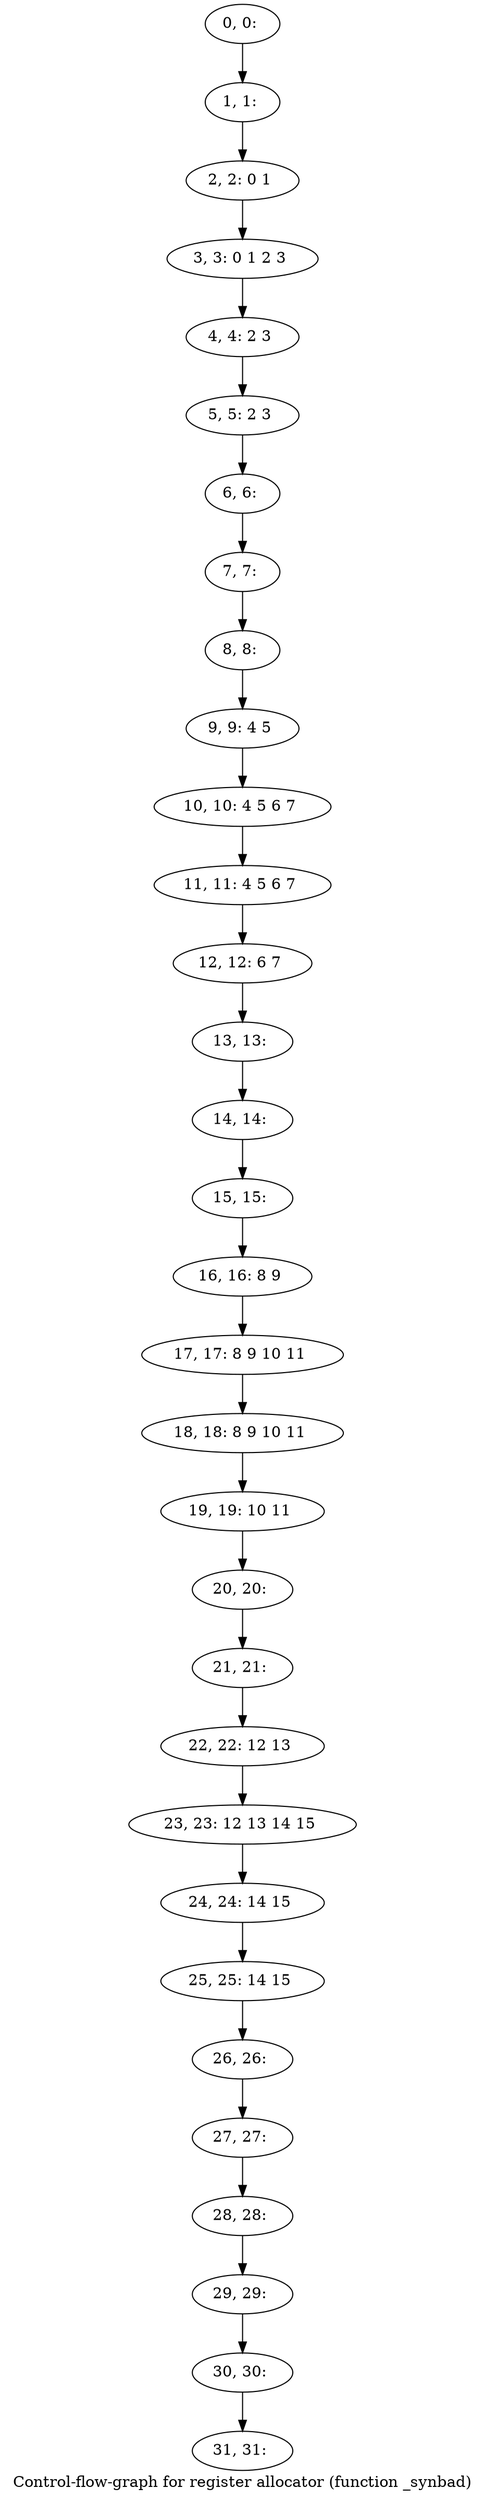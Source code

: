 digraph G {
graph [label="Control-flow-graph for register allocator (function _synbad)"]
0[label="0, 0: "];
1[label="1, 1: "];
2[label="2, 2: 0 1 "];
3[label="3, 3: 0 1 2 3 "];
4[label="4, 4: 2 3 "];
5[label="5, 5: 2 3 "];
6[label="6, 6: "];
7[label="7, 7: "];
8[label="8, 8: "];
9[label="9, 9: 4 5 "];
10[label="10, 10: 4 5 6 7 "];
11[label="11, 11: 4 5 6 7 "];
12[label="12, 12: 6 7 "];
13[label="13, 13: "];
14[label="14, 14: "];
15[label="15, 15: "];
16[label="16, 16: 8 9 "];
17[label="17, 17: 8 9 10 11 "];
18[label="18, 18: 8 9 10 11 "];
19[label="19, 19: 10 11 "];
20[label="20, 20: "];
21[label="21, 21: "];
22[label="22, 22: 12 13 "];
23[label="23, 23: 12 13 14 15 "];
24[label="24, 24: 14 15 "];
25[label="25, 25: 14 15 "];
26[label="26, 26: "];
27[label="27, 27: "];
28[label="28, 28: "];
29[label="29, 29: "];
30[label="30, 30: "];
31[label="31, 31: "];
0->1 ;
1->2 ;
2->3 ;
3->4 ;
4->5 ;
5->6 ;
6->7 ;
7->8 ;
8->9 ;
9->10 ;
10->11 ;
11->12 ;
12->13 ;
13->14 ;
14->15 ;
15->16 ;
16->17 ;
17->18 ;
18->19 ;
19->20 ;
20->21 ;
21->22 ;
22->23 ;
23->24 ;
24->25 ;
25->26 ;
26->27 ;
27->28 ;
28->29 ;
29->30 ;
30->31 ;
}
